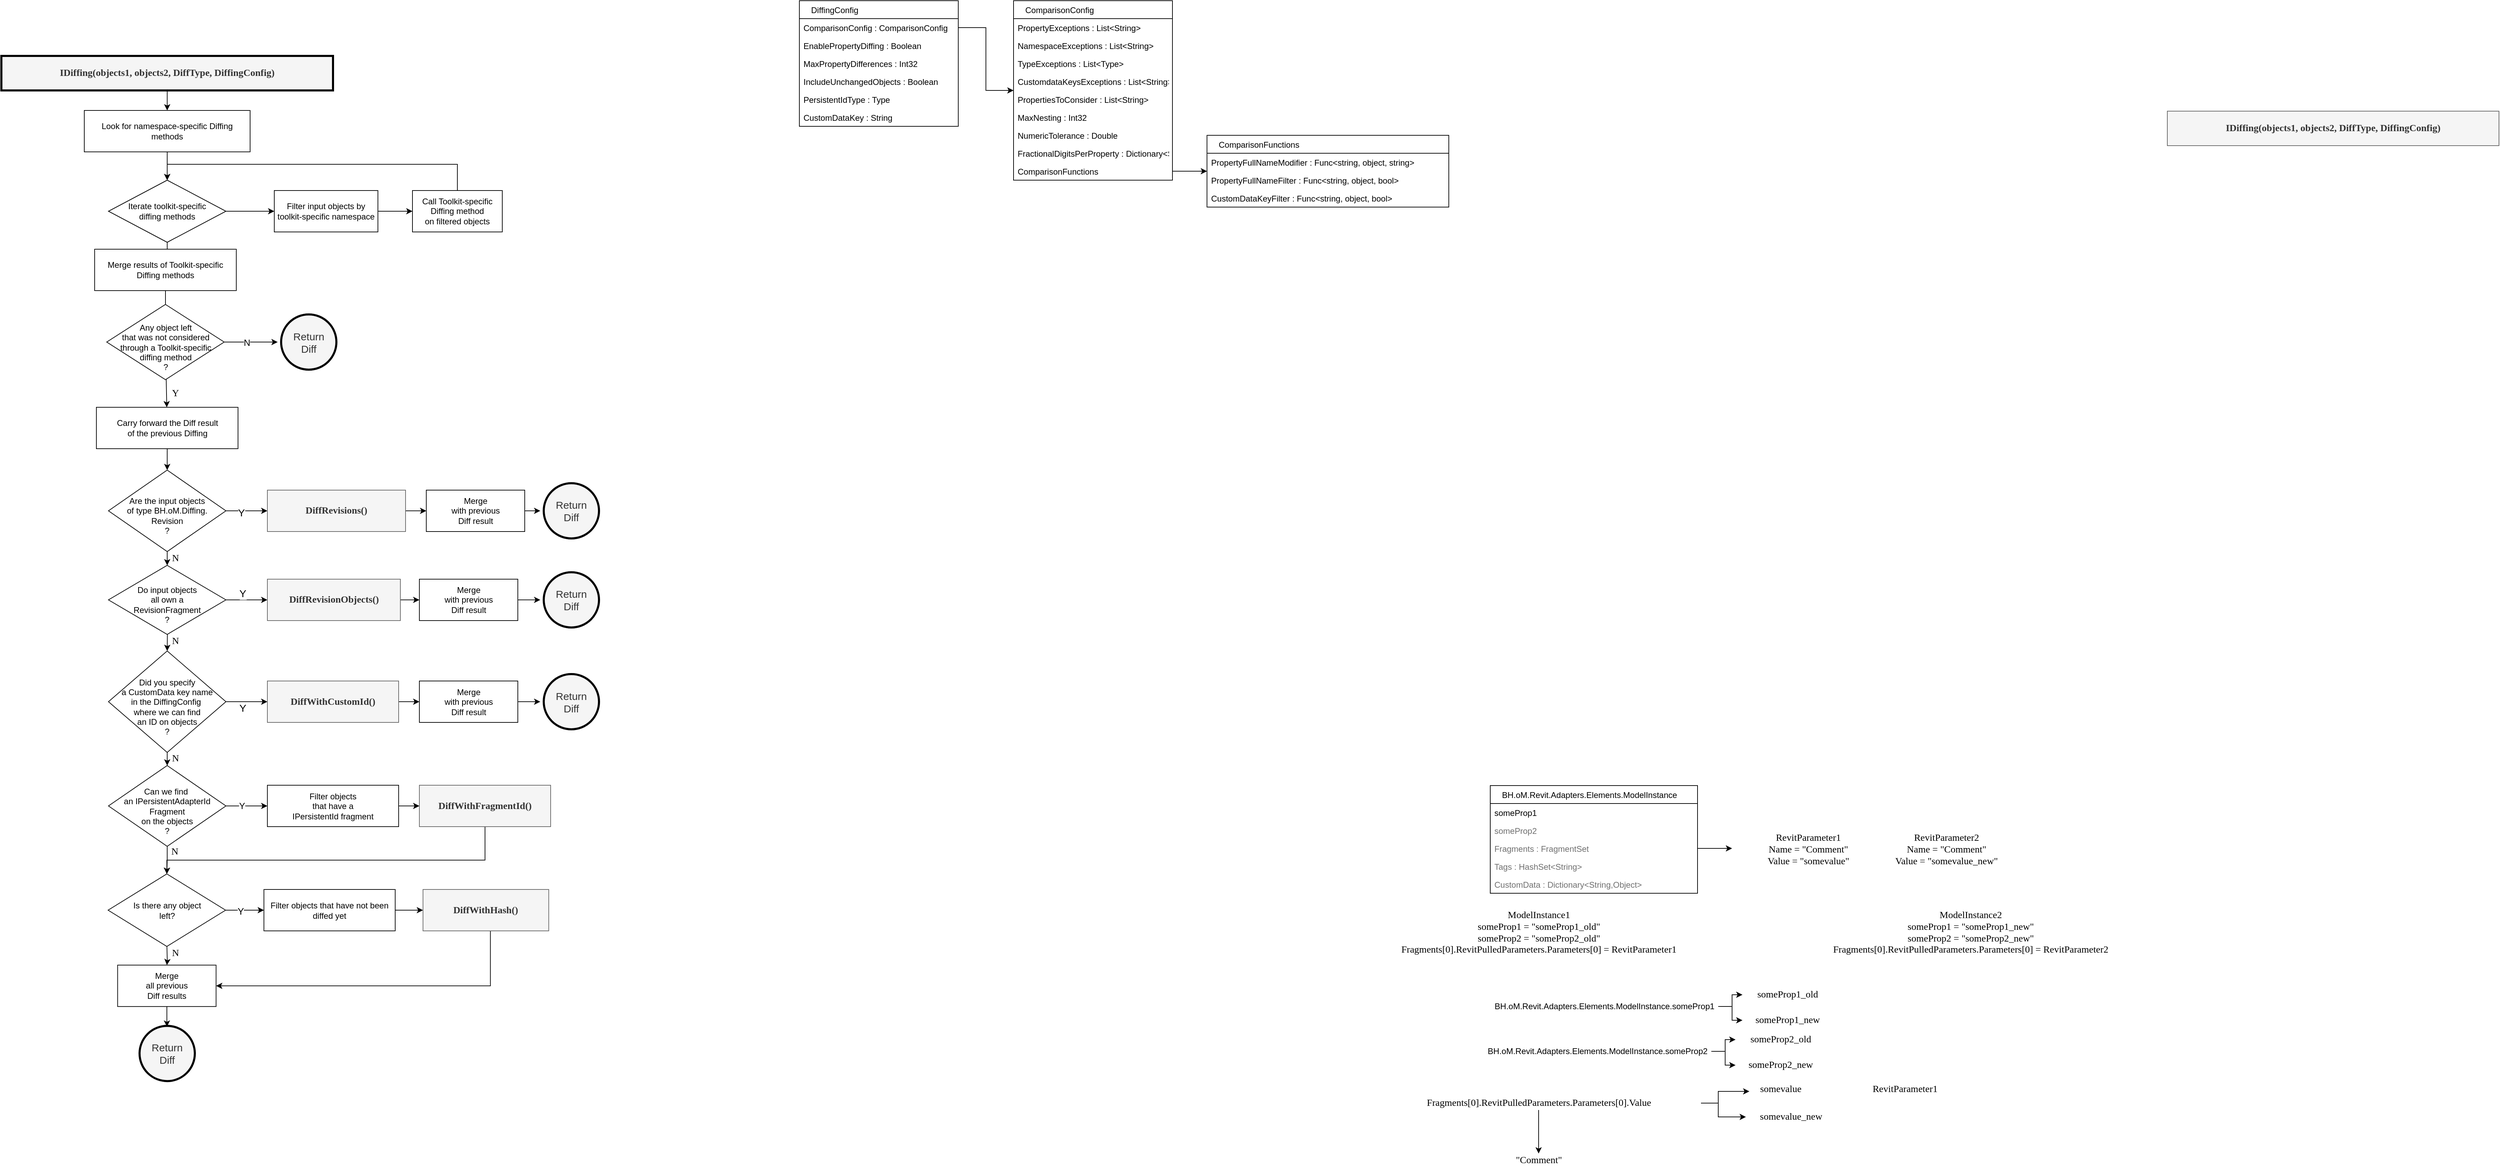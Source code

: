 <mxfile version="13.9.9" type="device"><diagram id="8yJcpCT43EqnIQ-hL9F9" name="Page-1"><mxGraphModel dx="3520" dy="2020" grid="1" gridSize="10" guides="1" tooltips="1" connect="1" arrows="1" fold="1" page="1" pageScale="1" pageWidth="3300" pageHeight="2339" math="0" shadow="0"><root><mxCell id="0"/><mxCell id="1" parent="0"/><mxCell id="-g1VbHpx3aTKHg8sTwfM-41" style="edgeStyle=orthogonalEdgeStyle;rounded=0;orthogonalLoop=1;jettySize=auto;html=1;" parent="1" source="-g1VbHpx3aTKHg8sTwfM-7" target="-g1VbHpx3aTKHg8sTwfM-49" edge="1"><mxGeometry relative="1" as="geometry"><mxPoint x="565" y="330" as="targetPoint"/></mxGeometry></mxCell><mxCell id="-g1VbHpx3aTKHg8sTwfM-7" value="IDiffing(objects1, objects2, DiffType, DiffingConfig)" style="rounded=0;whiteSpace=wrap;html=1;fillColor=#f5f5f5;fontColor=#333333;fontStyle=1;fontFamily=Lucida Console;fontSize=14;strokeWidth=3;" parent="1" vertex="1"><mxGeometry x="325" y="200" width="480" height="50" as="geometry"/></mxCell><mxCell id="-g1VbHpx3aTKHg8sTwfM-8" value="DiffingConfig" style="swimlane;fontStyle=0;childLayout=stackLayout;horizontal=1;startSize=26;fillColor=none;horizontalStack=0;resizeParent=1;resizeParentMax=0;resizeLast=0;collapsible=1;marginBottom=0;fontSize=12;align=left;spacingLeft=15;" parent="1" vertex="1"><mxGeometry x="1480" y="120" width="230" height="182" as="geometry"><mxRectangle x="1090" y="120" width="150" height="26" as="alternateBounds"/></mxGeometry></mxCell><mxCell id="-g1VbHpx3aTKHg8sTwfM-9" value="ComparisonConfig : ComparisonConfig" style="text;strokeColor=none;fillColor=none;align=left;verticalAlign=top;spacingLeft=4;spacingRight=4;overflow=hidden;rotatable=0;points=[[0,0.5],[1,0.5]];portConstraint=eastwest;fontColor=#000000" parent="-g1VbHpx3aTKHg8sTwfM-8" vertex="1"><mxGeometry y="26" width="230" height="26" as="geometry"/></mxCell><mxCell id="-g1VbHpx3aTKHg8sTwfM-10" value="EnablePropertyDiffing : Boolean" style="text;strokeColor=none;fillColor=none;align=left;verticalAlign=top;spacingLeft=4;spacingRight=4;overflow=hidden;rotatable=0;points=[[0,0.5],[1,0.5]];portConstraint=eastwest;fontColor=#000000" parent="-g1VbHpx3aTKHg8sTwfM-8" vertex="1"><mxGeometry y="52" width="230" height="26" as="geometry"/></mxCell><mxCell id="-g1VbHpx3aTKHg8sTwfM-11" value="MaxPropertyDifferences : Int32" style="text;strokeColor=none;fillColor=none;align=left;verticalAlign=top;spacingLeft=4;spacingRight=4;overflow=hidden;rotatable=0;points=[[0,0.5],[1,0.5]];portConstraint=eastwest;fontColor=#000000" parent="-g1VbHpx3aTKHg8sTwfM-8" vertex="1"><mxGeometry y="78" width="230" height="26" as="geometry"/></mxCell><mxCell id="-g1VbHpx3aTKHg8sTwfM-12" value="IncludeUnchangedObjects : Boolean" style="text;strokeColor=none;fillColor=none;align=left;verticalAlign=top;spacingLeft=4;spacingRight=4;overflow=hidden;rotatable=0;points=[[0,0.5],[1,0.5]];portConstraint=eastwest;fontColor=#000000" parent="-g1VbHpx3aTKHg8sTwfM-8" vertex="1"><mxGeometry y="104" width="230" height="26" as="geometry"/></mxCell><mxCell id="-g1VbHpx3aTKHg8sTwfM-13" value="PersistentIdType : Type" style="text;strokeColor=none;fillColor=none;align=left;verticalAlign=top;spacingLeft=4;spacingRight=4;overflow=hidden;rotatable=0;points=[[0,0.5],[1,0.5]];portConstraint=eastwest;fontColor=#000000" parent="-g1VbHpx3aTKHg8sTwfM-8" vertex="1"><mxGeometry y="130" width="230" height="26" as="geometry"/></mxCell><mxCell id="-g1VbHpx3aTKHg8sTwfM-14" value="CustomDataKey : String" style="text;strokeColor=none;fillColor=none;align=left;verticalAlign=top;spacingLeft=4;spacingRight=4;overflow=hidden;rotatable=0;points=[[0,0.5],[1,0.5]];portConstraint=eastwest;fontColor=#000000" parent="-g1VbHpx3aTKHg8sTwfM-8" vertex="1"><mxGeometry y="156" width="230" height="26" as="geometry"/></mxCell><mxCell id="-g1VbHpx3aTKHg8sTwfM-15" value="ComparisonConfig" style="swimlane;fontStyle=0;childLayout=stackLayout;horizontal=1;startSize=26;fillColor=none;horizontalStack=0;resizeParent=1;resizeParentMax=0;resizeLast=0;collapsible=1;marginBottom=0;fontSize=12;align=left;spacingLeft=15;" parent="1" vertex="1"><mxGeometry x="1790" y="120" width="230" height="260" as="geometry"><mxRectangle x="460" y="330" width="150" height="26" as="alternateBounds"/></mxGeometry></mxCell><mxCell id="-g1VbHpx3aTKHg8sTwfM-16" value="PropertyExceptions : List&lt;String&gt;" style="text;strokeColor=none;fillColor=none;align=left;verticalAlign=top;spacingLeft=4;spacingRight=4;overflow=hidden;rotatable=0;points=[[0,0.5],[1,0.5]];portConstraint=eastwest;fontColor=#000000" parent="-g1VbHpx3aTKHg8sTwfM-15" vertex="1"><mxGeometry y="26" width="230" height="26" as="geometry"/></mxCell><mxCell id="-g1VbHpx3aTKHg8sTwfM-17" value="NamespaceExceptions : List&lt;String&gt;" style="text;strokeColor=none;fillColor=none;align=left;verticalAlign=top;spacingLeft=4;spacingRight=4;overflow=hidden;rotatable=0;points=[[0,0.5],[1,0.5]];portConstraint=eastwest;fontColor=#000000" parent="-g1VbHpx3aTKHg8sTwfM-15" vertex="1"><mxGeometry y="52" width="230" height="26" as="geometry"/></mxCell><mxCell id="-g1VbHpx3aTKHg8sTwfM-18" value="TypeExceptions : List&lt;Type&gt;" style="text;strokeColor=none;fillColor=none;align=left;verticalAlign=top;spacingLeft=4;spacingRight=4;overflow=hidden;rotatable=0;points=[[0,0.5],[1,0.5]];portConstraint=eastwest;fontColor=#000000" parent="-g1VbHpx3aTKHg8sTwfM-15" vertex="1"><mxGeometry y="78" width="230" height="26" as="geometry"/></mxCell><mxCell id="-g1VbHpx3aTKHg8sTwfM-19" value="CustomdataKeysExceptions : List&lt;String&gt;" style="text;strokeColor=none;fillColor=none;align=left;verticalAlign=top;spacingLeft=4;spacingRight=4;overflow=hidden;rotatable=0;points=[[0,0.5],[1,0.5]];portConstraint=eastwest;fontColor=#000000" parent="-g1VbHpx3aTKHg8sTwfM-15" vertex="1"><mxGeometry y="104" width="230" height="26" as="geometry"/></mxCell><mxCell id="-g1VbHpx3aTKHg8sTwfM-20" value="PropertiesToConsider : List&lt;String&gt;" style="text;strokeColor=none;fillColor=none;align=left;verticalAlign=top;spacingLeft=4;spacingRight=4;overflow=hidden;rotatable=0;points=[[0,0.5],[1,0.5]];portConstraint=eastwest;fontColor=#000000" parent="-g1VbHpx3aTKHg8sTwfM-15" vertex="1"><mxGeometry y="130" width="230" height="26" as="geometry"/></mxCell><mxCell id="-g1VbHpx3aTKHg8sTwfM-21" value="MaxNesting : Int32" style="text;strokeColor=none;fillColor=none;align=left;verticalAlign=top;spacingLeft=4;spacingRight=4;overflow=hidden;rotatable=0;points=[[0,0.5],[1,0.5]];portConstraint=eastwest;fontColor=#000000" parent="-g1VbHpx3aTKHg8sTwfM-15" vertex="1"><mxGeometry y="156" width="230" height="26" as="geometry"/></mxCell><mxCell id="-g1VbHpx3aTKHg8sTwfM-22" value="NumericTolerance : Double" style="text;strokeColor=none;fillColor=none;align=left;verticalAlign=top;spacingLeft=4;spacingRight=4;overflow=hidden;rotatable=0;points=[[0,0.5],[1,0.5]];portConstraint=eastwest;fontColor=#000000" parent="-g1VbHpx3aTKHg8sTwfM-15" vertex="1"><mxGeometry y="182" width="230" height="26" as="geometry"/></mxCell><mxCell id="-g1VbHpx3aTKHg8sTwfM-23" value="FractionalDigitsPerProperty : Dictionary&lt;String,Int32&gt;" style="text;strokeColor=none;fillColor=none;align=left;verticalAlign=top;spacingLeft=4;spacingRight=4;overflow=hidden;rotatable=0;points=[[0,0.5],[1,0.5]];portConstraint=eastwest;fontColor=#000000" parent="-g1VbHpx3aTKHg8sTwfM-15" vertex="1"><mxGeometry y="208" width="230" height="26" as="geometry"/></mxCell><mxCell id="-g1VbHpx3aTKHg8sTwfM-36" value="ComparisonFunctions" style="text;strokeColor=none;fillColor=none;align=left;verticalAlign=top;spacingLeft=4;spacingRight=4;overflow=hidden;rotatable=0;points=[[0,0.5],[1,0.5]];portConstraint=eastwest;fontColor=#000000" parent="-g1VbHpx3aTKHg8sTwfM-15" vertex="1"><mxGeometry y="234" width="230" height="26" as="geometry"/></mxCell><mxCell id="-g1VbHpx3aTKHg8sTwfM-24" style="edgeStyle=orthogonalEdgeStyle;rounded=0;orthogonalLoop=1;jettySize=auto;html=1;" parent="1" source="-g1VbHpx3aTKHg8sTwfM-9" target="-g1VbHpx3aTKHg8sTwfM-15" edge="1"><mxGeometry relative="1" as="geometry"/></mxCell><mxCell id="-g1VbHpx3aTKHg8sTwfM-25" value="ComparisonFunctions" style="swimlane;fontStyle=0;childLayout=stackLayout;horizontal=1;startSize=26;fillColor=none;horizontalStack=0;resizeParent=1;resizeParentMax=0;resizeLast=0;collapsible=1;marginBottom=0;fontSize=12;align=left;spacingLeft=15;" parent="1" vertex="1"><mxGeometry x="2070" y="315" width="350" height="104" as="geometry"><mxRectangle x="460" y="330" width="150" height="26" as="alternateBounds"/></mxGeometry></mxCell><mxCell id="-g1VbHpx3aTKHg8sTwfM-26" value="PropertyFullNameModifier : Func&lt;string, object, string&gt;&#10;" style="text;strokeColor=none;fillColor=none;align=left;verticalAlign=top;spacingLeft=4;spacingRight=4;overflow=hidden;rotatable=0;points=[[0,0.5],[1,0.5]];portConstraint=eastwest;fontColor=#000000" parent="-g1VbHpx3aTKHg8sTwfM-25" vertex="1"><mxGeometry y="26" width="350" height="26" as="geometry"/></mxCell><mxCell id="-g1VbHpx3aTKHg8sTwfM-34" value="PropertyFullNameFilter : Func&lt;string, object, bool&gt; &#10;" style="text;strokeColor=none;fillColor=none;align=left;verticalAlign=top;spacingLeft=4;spacingRight=4;overflow=hidden;rotatable=0;points=[[0,0.5],[1,0.5]];portConstraint=eastwest;fontColor=#000000" parent="-g1VbHpx3aTKHg8sTwfM-25" vertex="1"><mxGeometry y="52" width="350" height="26" as="geometry"/></mxCell><mxCell id="-g1VbHpx3aTKHg8sTwfM-35" value="CustomDataKeyFilter : Func&lt;string, object, bool&gt; &#10;&#10;" style="text;strokeColor=none;fillColor=none;align=left;verticalAlign=top;spacingLeft=4;spacingRight=4;overflow=hidden;rotatable=0;points=[[0,0.5],[1,0.5]];portConstraint=eastwest;fontColor=#000000" parent="-g1VbHpx3aTKHg8sTwfM-25" vertex="1"><mxGeometry y="78" width="350" height="26" as="geometry"/></mxCell><mxCell id="-g1VbHpx3aTKHg8sTwfM-38" style="edgeStyle=orthogonalEdgeStyle;rounded=0;orthogonalLoop=1;jettySize=auto;html=1;" parent="1" source="-g1VbHpx3aTKHg8sTwfM-36" target="-g1VbHpx3aTKHg8sTwfM-25" edge="1"><mxGeometry relative="1" as="geometry"/></mxCell><mxCell id="-g1VbHpx3aTKHg8sTwfM-44" style="edgeStyle=orthogonalEdgeStyle;rounded=0;orthogonalLoop=1;jettySize=auto;html=1;entryX=0;entryY=0.5;entryDx=0;entryDy=0;" parent="1" source="-g1VbHpx3aTKHg8sTwfM-43" edge="1" target="-g1VbHpx3aTKHg8sTwfM-45"><mxGeometry relative="1" as="geometry"><mxPoint x="770" y="456" as="targetPoint"/></mxGeometry></mxCell><mxCell id="-g1VbHpx3aTKHg8sTwfM-53" style="edgeStyle=orthogonalEdgeStyle;rounded=0;orthogonalLoop=1;jettySize=auto;html=1;" parent="1" edge="1"><mxGeometry relative="1" as="geometry"><mxPoint x="565" y="540" as="targetPoint"/><mxPoint x="565" y="470" as="sourcePoint"/></mxGeometry></mxCell><mxCell id="-g1VbHpx3aTKHg8sTwfM-43" value="Iterate toolkit-specific&lt;br&gt;diffing methods" style="rhombus;whiteSpace=wrap;html=1;align=center;" parent="1" vertex="1"><mxGeometry x="480" y="380" width="170" height="90" as="geometry"/></mxCell><mxCell id="-g1VbHpx3aTKHg8sTwfM-51" style="edgeStyle=orthogonalEdgeStyle;rounded=0;orthogonalLoop=1;jettySize=auto;html=1;" parent="1" source="-g1VbHpx3aTKHg8sTwfM-45" target="-g1VbHpx3aTKHg8sTwfM-46" edge="1"><mxGeometry relative="1" as="geometry"/></mxCell><mxCell id="-g1VbHpx3aTKHg8sTwfM-45" value="Filter input objects by toolkit-specific namespace" style="rounded=0;whiteSpace=wrap;html=1;align=center;" parent="1" vertex="1"><mxGeometry x="720" y="395" width="150" height="60" as="geometry"/></mxCell><mxCell id="-g1VbHpx3aTKHg8sTwfM-52" style="edgeStyle=orthogonalEdgeStyle;rounded=0;orthogonalLoop=1;jettySize=auto;html=1;entryX=0.5;entryY=0;entryDx=0;entryDy=0;" parent="1" source="-g1VbHpx3aTKHg8sTwfM-46" target="-g1VbHpx3aTKHg8sTwfM-43" edge="1"><mxGeometry relative="1" as="geometry"><Array as="points"><mxPoint x="985" y="357"/><mxPoint x="565" y="357"/></Array></mxGeometry></mxCell><mxCell id="-g1VbHpx3aTKHg8sTwfM-46" value="Call Toolkit-specific Diffing method&lt;br&gt;on filtered objects" style="rounded=0;whiteSpace=wrap;html=1;align=center;" parent="1" vertex="1"><mxGeometry x="920" y="395" width="130" height="60" as="geometry"/></mxCell><mxCell id="-g1VbHpx3aTKHg8sTwfM-50" style="edgeStyle=orthogonalEdgeStyle;rounded=0;orthogonalLoop=1;jettySize=auto;html=1;" parent="1" source="-g1VbHpx3aTKHg8sTwfM-49" target="-g1VbHpx3aTKHg8sTwfM-43" edge="1"><mxGeometry relative="1" as="geometry"/></mxCell><mxCell id="-g1VbHpx3aTKHg8sTwfM-49" value="Look for namespace-specific Diffing methods" style="rounded=0;whiteSpace=wrap;html=1;align=center;" parent="1" vertex="1"><mxGeometry x="445" y="279" width="240" height="60" as="geometry"/></mxCell><mxCell id="-g1VbHpx3aTKHg8sTwfM-55" style="edgeStyle=orthogonalEdgeStyle;rounded=0;orthogonalLoop=1;jettySize=auto;html=1;" parent="1" source="-g1VbHpx3aTKHg8sTwfM-54" edge="1"><mxGeometry relative="1" as="geometry"><mxPoint x="562.5" y="614" as="targetPoint"/></mxGeometry></mxCell><mxCell id="-g1VbHpx3aTKHg8sTwfM-54" value="Merge results of Toolkit-specific Diffing methods" style="rounded=0;whiteSpace=wrap;html=1;align=center;" parent="1" vertex="1"><mxGeometry x="460" y="480" width="205" height="60" as="geometry"/></mxCell><mxCell id="-g1VbHpx3aTKHg8sTwfM-57" style="edgeStyle=orthogonalEdgeStyle;rounded=0;orthogonalLoop=1;jettySize=auto;html=1;" parent="1" source="-g1VbHpx3aTKHg8sTwfM-56" target="-g1VbHpx3aTKHg8sTwfM-59" edge="1"><mxGeometry relative="1" as="geometry"><mxPoint x="700" y="640" as="targetPoint"/><Array as="points"/></mxGeometry></mxCell><mxCell id="-g1VbHpx3aTKHg8sTwfM-60" value="N" style="edgeLabel;html=1;align=center;verticalAlign=middle;resizable=0;points=[];fontSize=13;" parent="-g1VbHpx3aTKHg8sTwfM-57" vertex="1" connectable="0"><mxGeometry x="-0.156" relative="1" as="geometry"><mxPoint as="offset"/></mxGeometry></mxCell><mxCell id="RZiiIfySbgfar2JYxw7S-12" style="edgeStyle=none;rounded=0;orthogonalLoop=1;jettySize=auto;html=1;endArrow=classic;endFill=1;fontFamily=Verdana;fontSize=14;" edge="1" parent="1" source="-g1VbHpx3aTKHg8sTwfM-56" target="-g1VbHpx3aTKHg8sTwfM-67"><mxGeometry relative="1" as="geometry"/></mxCell><mxCell id="-g1VbHpx3aTKHg8sTwfM-56" value="&lt;br&gt;Any object left &lt;br&gt;that was not considered&lt;br&gt;through a Toolkit-specific&lt;br&gt;diffing method&lt;br&gt;?" style="rhombus;whiteSpace=wrap;html=1;align=center;" parent="1" vertex="1"><mxGeometry x="477.5" y="560" width="170" height="109" as="geometry"/></mxCell><mxCell id="-g1VbHpx3aTKHg8sTwfM-59" value="Return&lt;br style=&quot;font-size: 15px;&quot;&gt;Diff" style="ellipse;whiteSpace=wrap;html=1;aspect=fixed;align=center;fontSize=15;fillColor=#f5f5f5;fontColor=#333333;strokeWidth=3;perimeterSpacing=5;" parent="1" vertex="1"><mxGeometry x="729.9" y="574.5" width="80" height="80" as="geometry"/></mxCell><mxCell id="-g1VbHpx3aTKHg8sTwfM-66" style="edgeStyle=orthogonalEdgeStyle;rounded=0;orthogonalLoop=1;jettySize=auto;html=1;entryX=0;entryY=0.5;entryDx=0;entryDy=0;" parent="1" source="-g1VbHpx3aTKHg8sTwfM-64" target="-g1VbHpx3aTKHg8sTwfM-65" edge="1"><mxGeometry relative="1" as="geometry"/></mxCell><mxCell id="-g1VbHpx3aTKHg8sTwfM-74" value="Y" style="edgeLabel;html=1;align=center;verticalAlign=middle;resizable=0;points=[];fontSize=15;" parent="-g1VbHpx3aTKHg8sTwfM-66" vertex="1" connectable="0"><mxGeometry x="-0.277" y="-2" relative="1" as="geometry"><mxPoint as="offset"/></mxGeometry></mxCell><mxCell id="-g1VbHpx3aTKHg8sTwfM-75" style="edgeStyle=orthogonalEdgeStyle;rounded=0;orthogonalLoop=1;jettySize=auto;html=1;entryX=0.5;entryY=0;entryDx=0;entryDy=0;" parent="1" source="-g1VbHpx3aTKHg8sTwfM-64" target="-g1VbHpx3aTKHg8sTwfM-73" edge="1"><mxGeometry relative="1" as="geometry"/></mxCell><mxCell id="-g1VbHpx3aTKHg8sTwfM-64" value="&lt;br&gt;Are the input objects&lt;br&gt;of type BH.oM.Diffing.&lt;br&gt;Revision&lt;br&gt;?" style="rhombus;whiteSpace=wrap;html=1;align=center;" parent="1" vertex="1"><mxGeometry x="480" y="800" width="170" height="118" as="geometry"/></mxCell><mxCell id="-g1VbHpx3aTKHg8sTwfM-70" value="" style="edgeStyle=orthogonalEdgeStyle;rounded=0;orthogonalLoop=1;jettySize=auto;html=1;" parent="1" source="-g1VbHpx3aTKHg8sTwfM-65" target="-g1VbHpx3aTKHg8sTwfM-69" edge="1"><mxGeometry relative="1" as="geometry"/></mxCell><mxCell id="-g1VbHpx3aTKHg8sTwfM-65" value="DiffRevisions()" style="rounded=0;whiteSpace=wrap;html=1;align=center;fontSize=14;fontStyle=1;fontFamily=Lucida Console;fillColor=#f5f5f5;strokeColor=#666666;fontColor=#333333;" parent="1" vertex="1"><mxGeometry x="710" y="829" width="200" height="60" as="geometry"/></mxCell><mxCell id="-g1VbHpx3aTKHg8sTwfM-68" style="edgeStyle=orthogonalEdgeStyle;rounded=0;orthogonalLoop=1;jettySize=auto;html=1;entryX=0.5;entryY=0;entryDx=0;entryDy=0;" parent="1" source="-g1VbHpx3aTKHg8sTwfM-67" target="-g1VbHpx3aTKHg8sTwfM-64" edge="1"><mxGeometry relative="1" as="geometry"/></mxCell><mxCell id="-g1VbHpx3aTKHg8sTwfM-67" value="Carry forward the Diff result&lt;br&gt;of the previous Diffing" style="rounded=0;whiteSpace=wrap;html=1;align=center;" parent="1" vertex="1"><mxGeometry x="462.5" y="709" width="205" height="60" as="geometry"/></mxCell><mxCell id="-g1VbHpx3aTKHg8sTwfM-72" style="edgeStyle=orthogonalEdgeStyle;rounded=0;orthogonalLoop=1;jettySize=auto;html=1;entryX=0;entryY=0.5;entryDx=0;entryDy=0;" parent="1" source="-g1VbHpx3aTKHg8sTwfM-69" target="-g1VbHpx3aTKHg8sTwfM-71" edge="1"><mxGeometry relative="1" as="geometry"/></mxCell><mxCell id="-g1VbHpx3aTKHg8sTwfM-69" value="Merge&lt;br&gt;with previous&lt;br&gt;Diff result" style="rounded=0;whiteSpace=wrap;html=1;align=center;" parent="1" vertex="1"><mxGeometry x="940" y="829" width="142.5" height="60" as="geometry"/></mxCell><mxCell id="-g1VbHpx3aTKHg8sTwfM-71" value="Return&lt;br style=&quot;font-size: 15px;&quot;&gt;Diff" style="ellipse;whiteSpace=wrap;html=1;aspect=fixed;align=center;fontSize=15;fillColor=#f5f5f5;fontColor=#333333;strokeWidth=3;perimeterSpacing=5;" parent="1" vertex="1"><mxGeometry x="1110" y="819" width="80" height="80" as="geometry"/></mxCell><mxCell id="-g1VbHpx3aTKHg8sTwfM-82" style="edgeStyle=orthogonalEdgeStyle;rounded=0;orthogonalLoop=1;jettySize=auto;html=1;" parent="1" source="-g1VbHpx3aTKHg8sTwfM-73" target="-g1VbHpx3aTKHg8sTwfM-78" edge="1"><mxGeometry relative="1" as="geometry"/></mxCell><mxCell id="-g1VbHpx3aTKHg8sTwfM-91" style="edgeStyle=orthogonalEdgeStyle;rounded=0;orthogonalLoop=1;jettySize=auto;html=1;entryX=0.5;entryY=0;entryDx=0;entryDy=0;" parent="1" target="-g1VbHpx3aTKHg8sTwfM-84" edge="1"><mxGeometry relative="1" as="geometry"><mxPoint x="565" y="978" as="sourcePoint"/></mxGeometry></mxCell><mxCell id="-g1VbHpx3aTKHg8sTwfM-73" value="&lt;br&gt;Do input objects&lt;br&gt;all own&amp;nbsp;a &lt;br&gt;RevisionFragment&lt;br&gt;?" style="rhombus;whiteSpace=wrap;html=1;align=center;" parent="1" vertex="1"><mxGeometry x="480" y="938" width="170" height="100" as="geometry"/></mxCell><mxCell id="-g1VbHpx3aTKHg8sTwfM-76" value="Y" style="edgeLabel;html=1;align=center;verticalAlign=middle;resizable=0;points=[];fontSize=15;" parent="1" vertex="1" connectable="0"><mxGeometry x="674" y="978" as="geometry"/></mxCell><mxCell id="-g1VbHpx3aTKHg8sTwfM-77" value="" style="edgeStyle=orthogonalEdgeStyle;rounded=0;orthogonalLoop=1;jettySize=auto;html=1;" parent="1" source="-g1VbHpx3aTKHg8sTwfM-78" target="-g1VbHpx3aTKHg8sTwfM-80" edge="1"><mxGeometry relative="1" as="geometry"/></mxCell><mxCell id="-g1VbHpx3aTKHg8sTwfM-78" value="DiffRevisionObjects()" style="rounded=0;whiteSpace=wrap;html=1;align=center;fontSize=14;fontStyle=1;fontFamily=Lucida Console;fillColor=#f5f5f5;strokeColor=#666666;fontColor=#333333;" parent="1" vertex="1"><mxGeometry x="710" y="958" width="192.5" height="60" as="geometry"/></mxCell><mxCell id="-g1VbHpx3aTKHg8sTwfM-79" style="edgeStyle=orthogonalEdgeStyle;rounded=0;orthogonalLoop=1;jettySize=auto;html=1;entryX=0;entryY=0.5;entryDx=0;entryDy=0;" parent="1" source="-g1VbHpx3aTKHg8sTwfM-80" target="-g1VbHpx3aTKHg8sTwfM-81" edge="1"><mxGeometry relative="1" as="geometry"/></mxCell><mxCell id="-g1VbHpx3aTKHg8sTwfM-80" value="Merge&lt;br&gt;with previous&lt;br&gt;Diff result" style="rounded=0;whiteSpace=wrap;html=1;align=center;" parent="1" vertex="1"><mxGeometry x="930" y="958" width="142.5" height="60" as="geometry"/></mxCell><mxCell id="-g1VbHpx3aTKHg8sTwfM-81" value="Return&lt;br style=&quot;font-size: 15px;&quot;&gt;Diff" style="ellipse;whiteSpace=wrap;html=1;aspect=fixed;align=center;fontSize=15;fillColor=#f5f5f5;fontColor=#333333;strokeWidth=3;perimeterSpacing=5;" parent="1" vertex="1"><mxGeometry x="1110" y="948" width="80" height="80" as="geometry"/></mxCell><mxCell id="-g1VbHpx3aTKHg8sTwfM-83" style="edgeStyle=orthogonalEdgeStyle;rounded=0;orthogonalLoop=1;jettySize=auto;html=1;" parent="1" source="-g1VbHpx3aTKHg8sTwfM-84" target="-g1VbHpx3aTKHg8sTwfM-87" edge="1"><mxGeometry relative="1" as="geometry"/></mxCell><mxCell id="-g1VbHpx3aTKHg8sTwfM-92" style="edgeStyle=orthogonalEdgeStyle;rounded=0;orthogonalLoop=1;jettySize=auto;html=1;entryX=0.5;entryY=0;entryDx=0;entryDy=0;" parent="1" source="-g1VbHpx3aTKHg8sTwfM-84" edge="1" target="-g1VbHpx3aTKHg8sTwfM-93"><mxGeometry relative="1" as="geometry"><mxPoint x="565" y="1285" as="targetPoint"/></mxGeometry></mxCell><mxCell id="-g1VbHpx3aTKHg8sTwfM-84" value="&lt;br&gt;Did you specify &lt;br&gt;a CustomData key name&lt;br&gt;in the DiffingConfig&amp;nbsp;&lt;br&gt;where we can find&lt;br&gt;an ID on objects&lt;br&gt;?" style="rhombus;whiteSpace=wrap;html=1;align=center;" parent="1" vertex="1"><mxGeometry x="480" y="1062" width="170" height="147" as="geometry"/></mxCell><mxCell id="-g1VbHpx3aTKHg8sTwfM-85" value="Y" style="edgeLabel;html=1;align=center;verticalAlign=middle;resizable=0;points=[];fontSize=15;" parent="1" vertex="1" connectable="0"><mxGeometry x="674" y="1144" as="geometry"/></mxCell><mxCell id="-g1VbHpx3aTKHg8sTwfM-86" value="" style="edgeStyle=orthogonalEdgeStyle;rounded=0;orthogonalLoop=1;jettySize=auto;html=1;" parent="1" source="-g1VbHpx3aTKHg8sTwfM-87" target="-g1VbHpx3aTKHg8sTwfM-89" edge="1"><mxGeometry relative="1" as="geometry"/></mxCell><mxCell id="-g1VbHpx3aTKHg8sTwfM-87" value="DiffWithCustomId()" style="rounded=0;whiteSpace=wrap;html=1;align=center;fontStyle=1;fontFamily=Lucida Console;fontSize=14;fillColor=#f5f5f5;strokeColor=#666666;fontColor=#333333;" parent="1" vertex="1"><mxGeometry x="710" y="1105.5" width="190" height="60" as="geometry"/></mxCell><mxCell id="-g1VbHpx3aTKHg8sTwfM-88" style="edgeStyle=orthogonalEdgeStyle;rounded=0;orthogonalLoop=1;jettySize=auto;html=1;entryX=0;entryY=0.5;entryDx=0;entryDy=0;" parent="1" source="-g1VbHpx3aTKHg8sTwfM-89" target="-g1VbHpx3aTKHg8sTwfM-90" edge="1"><mxGeometry relative="1" as="geometry"/></mxCell><mxCell id="-g1VbHpx3aTKHg8sTwfM-89" value="Merge&lt;br&gt;with previous&lt;br&gt;Diff result" style="rounded=0;whiteSpace=wrap;html=1;align=center;" parent="1" vertex="1"><mxGeometry x="930" y="1105.5" width="142.5" height="60" as="geometry"/></mxCell><mxCell id="-g1VbHpx3aTKHg8sTwfM-90" value="Return&lt;br style=&quot;font-size: 15px;&quot;&gt;Diff" style="ellipse;whiteSpace=wrap;html=1;aspect=fixed;align=center;fontSize=15;fillColor=#f5f5f5;fontColor=#333333;strokeWidth=3;perimeterSpacing=5;" parent="1" vertex="1"><mxGeometry x="1110" y="1095.5" width="80" height="80" as="geometry"/></mxCell><mxCell id="-g1VbHpx3aTKHg8sTwfM-108" style="edgeStyle=orthogonalEdgeStyle;rounded=0;orthogonalLoop=1;jettySize=auto;html=1;entryX=0.5;entryY=0;entryDx=0;entryDy=0;" parent="1" source="-g1VbHpx3aTKHg8sTwfM-93" target="-g1VbHpx3aTKHg8sTwfM-101" edge="1"><mxGeometry relative="1" as="geometry"/></mxCell><mxCell id="-g1VbHpx3aTKHg8sTwfM-110" style="edgeStyle=orthogonalEdgeStyle;rounded=0;orthogonalLoop=1;jettySize=auto;html=1;" parent="1" source="-g1VbHpx3aTKHg8sTwfM-93" target="-g1VbHpx3aTKHg8sTwfM-109" edge="1"><mxGeometry relative="1" as="geometry"/></mxCell><mxCell id="-g1VbHpx3aTKHg8sTwfM-112" value="Y" style="edgeLabel;html=1;align=center;verticalAlign=middle;resizable=0;points=[];fontSize=13;" parent="-g1VbHpx3aTKHg8sTwfM-110" vertex="1" connectable="0"><mxGeometry x="-0.253" y="1" relative="1" as="geometry"><mxPoint as="offset"/></mxGeometry></mxCell><mxCell id="-g1VbHpx3aTKHg8sTwfM-93" value="&lt;br&gt;Can we find&amp;nbsp;&lt;br&gt;an IPersistentAdapterId Fragment&lt;br&gt;on the objects&lt;br&gt;?&lt;br&gt;" style="rhombus;whiteSpace=wrap;html=1;align=center;" parent="1" vertex="1"><mxGeometry x="480" y="1228" width="170" height="117" as="geometry"/></mxCell><mxCell id="-g1VbHpx3aTKHg8sTwfM-107" style="edgeStyle=orthogonalEdgeStyle;rounded=0;orthogonalLoop=1;jettySize=auto;html=1;entryX=0.5;entryY=0;entryDx=0;entryDy=0;" parent="1" source="-g1VbHpx3aTKHg8sTwfM-94" target="-g1VbHpx3aTKHg8sTwfM-101" edge="1"><mxGeometry relative="1" as="geometry"><Array as="points"><mxPoint x="1025" y="1365"/><mxPoint x="564" y="1365"/></Array></mxGeometry></mxCell><mxCell id="-g1VbHpx3aTKHg8sTwfM-94" value="DiffWithFragmentId()" style="rounded=0;whiteSpace=wrap;html=1;align=center;fontStyle=1;fontFamily=Lucida Console;fillColor=#f5f5f5;strokeColor=#666666;fontColor=#333333;fontSize=14;" parent="1" vertex="1"><mxGeometry x="930" y="1256.5" width="190" height="60" as="geometry"/></mxCell><mxCell id="-g1VbHpx3aTKHg8sTwfM-100" style="edgeStyle=orthogonalEdgeStyle;rounded=0;orthogonalLoop=1;jettySize=auto;html=1;entryX=0;entryY=0.5;entryDx=0;entryDy=0;" parent="1" source="-g1VbHpx3aTKHg8sTwfM-101" target="RZiiIfySbgfar2JYxw7S-10" edge="1"><mxGeometry relative="1" as="geometry"><mxPoint x="690" y="1438" as="targetPoint"/></mxGeometry></mxCell><mxCell id="-g1VbHpx3aTKHg8sTwfM-113" value="Y" style="edgeLabel;html=1;align=center;verticalAlign=middle;resizable=0;points=[];fontSize=14;" parent="-g1VbHpx3aTKHg8sTwfM-100" vertex="1" connectable="0"><mxGeometry x="-0.244" y="-1" relative="1" as="geometry"><mxPoint as="offset"/></mxGeometry></mxCell><mxCell id="-g1VbHpx3aTKHg8sTwfM-115" style="edgeStyle=orthogonalEdgeStyle;rounded=0;orthogonalLoop=1;jettySize=auto;html=1;" parent="1" target="-g1VbHpx3aTKHg8sTwfM-105" edge="1"><mxGeometry relative="1" as="geometry"><mxPoint x="564.6" y="1489.996" as="sourcePoint"/></mxGeometry></mxCell><mxCell id="-g1VbHpx3aTKHg8sTwfM-101" value="Is there any object &lt;br&gt;left?" style="rhombus;whiteSpace=wrap;html=1;align=center;" parent="1" vertex="1"><mxGeometry x="479.5" y="1385" width="170" height="105" as="geometry"/></mxCell><mxCell id="-g1VbHpx3aTKHg8sTwfM-117" style="edgeStyle=orthogonalEdgeStyle;rounded=0;orthogonalLoop=1;jettySize=auto;html=1;entryX=1;entryY=0.5;entryDx=0;entryDy=0;fontFamily=Lucida Console;fontSize=14;exitX=0.536;exitY=0.992;exitDx=0;exitDy=0;exitPerimeter=0;" parent="1" source="-g1VbHpx3aTKHg8sTwfM-103" target="-g1VbHpx3aTKHg8sTwfM-105" edge="1"><mxGeometry relative="1" as="geometry"><Array as="points"><mxPoint x="1033" y="1547"/></Array></mxGeometry></mxCell><mxCell id="-g1VbHpx3aTKHg8sTwfM-103" value="DiffWithHash()" style="rounded=0;whiteSpace=wrap;html=1;align=center;fontFamily=Lucida Console;fontStyle=1;fillColor=#f5f5f5;strokeColor=#666666;fontColor=#333333;fontSize=14;" parent="1" vertex="1"><mxGeometry x="935.25" y="1407.5" width="182" height="60" as="geometry"/></mxCell><mxCell id="-g1VbHpx3aTKHg8sTwfM-116" style="edgeStyle=orthogonalEdgeStyle;rounded=0;orthogonalLoop=1;jettySize=auto;html=1;entryX=0.497;entryY=0.069;entryDx=0;entryDy=0;entryPerimeter=0;" parent="1" source="-g1VbHpx3aTKHg8sTwfM-105" target="-g1VbHpx3aTKHg8sTwfM-106" edge="1"><mxGeometry relative="1" as="geometry"><mxPoint x="564" y="1614.09" as="targetPoint"/></mxGeometry></mxCell><mxCell id="-g1VbHpx3aTKHg8sTwfM-105" value="Merge&lt;br&gt;all previous&lt;br&gt;Diff results" style="rounded=0;whiteSpace=wrap;html=1;align=center;" parent="1" vertex="1"><mxGeometry x="493.25" y="1517.09" width="142.5" height="60" as="geometry"/></mxCell><mxCell id="-g1VbHpx3aTKHg8sTwfM-106" value="Return&lt;br style=&quot;font-size: 15px;&quot;&gt;Diff" style="ellipse;whiteSpace=wrap;html=1;aspect=fixed;align=center;fontSize=15;fillColor=#f5f5f5;fontColor=#333333;strokeWidth=3;perimeterSpacing=5;" parent="1" vertex="1"><mxGeometry x="525" y="1605.09" width="80" height="80" as="geometry"/></mxCell><mxCell id="-g1VbHpx3aTKHg8sTwfM-111" style="edgeStyle=orthogonalEdgeStyle;rounded=0;orthogonalLoop=1;jettySize=auto;html=1;" parent="1" source="-g1VbHpx3aTKHg8sTwfM-109" target="-g1VbHpx3aTKHg8sTwfM-94" edge="1"><mxGeometry relative="1" as="geometry"/></mxCell><mxCell id="-g1VbHpx3aTKHg8sTwfM-109" value="Filter objects&lt;br&gt;that have a &lt;br&gt;IPersistentId fragment" style="rounded=0;whiteSpace=wrap;html=1;align=center;" parent="1" vertex="1"><mxGeometry x="710" y="1256.5" width="190" height="60" as="geometry"/></mxCell><mxCell id="-g1VbHpx3aTKHg8sTwfM-122" value="BH.oM.Revit.Adapters.Elements.ModelInstance" style="swimlane;fontStyle=0;childLayout=stackLayout;horizontal=1;startSize=26;fillColor=none;horizontalStack=0;resizeParent=1;resizeParentMax=0;resizeLast=0;collapsible=1;marginBottom=0;fontSize=12;align=left;spacingLeft=15;" parent="1" vertex="1"><mxGeometry x="2480" y="1257" width="300" height="156" as="geometry"><mxRectangle x="2480" y="1257" width="150" height="26" as="alternateBounds"/></mxGeometry></mxCell><mxCell id="-g1VbHpx3aTKHg8sTwfM-123" value="someProp1" style="text;strokeColor=none;fillColor=none;align=left;verticalAlign=top;spacingLeft=4;spacingRight=4;overflow=hidden;rotatable=0;points=[[0,0.5],[1,0.5]];portConstraint=eastwest;fontColor=#000000" parent="-g1VbHpx3aTKHg8sTwfM-122" vertex="1"><mxGeometry y="26" width="300" height="26" as="geometry"/></mxCell><mxCell id="-g1VbHpx3aTKHg8sTwfM-124" value="someProp2" style="text;strokeColor=none;fillColor=none;align=left;verticalAlign=top;spacingLeft=4;spacingRight=4;overflow=hidden;rotatable=0;points=[[0,0.5],[1,0.5]];portConstraint=eastwest;fontColor=#707070" parent="-g1VbHpx3aTKHg8sTwfM-122" vertex="1"><mxGeometry y="52" width="300" height="26" as="geometry"/></mxCell><mxCell id="-g1VbHpx3aTKHg8sTwfM-126" value="Fragments : FragmentSet" style="text;strokeColor=none;fillColor=none;align=left;verticalAlign=top;spacingLeft=4;spacingRight=4;overflow=hidden;rotatable=0;points=[[0,0.5],[1,0.5]];portConstraint=eastwest;fontColor=#707070" parent="-g1VbHpx3aTKHg8sTwfM-122" vertex="1"><mxGeometry y="78" width="300" height="26" as="geometry"/></mxCell><mxCell id="-g1VbHpx3aTKHg8sTwfM-127" value="Tags : HashSet&lt;String&gt;" style="text;strokeColor=none;fillColor=none;align=left;verticalAlign=top;spacingLeft=4;spacingRight=4;overflow=hidden;rotatable=0;points=[[0,0.5],[1,0.5]];portConstraint=eastwest;fontColor=#707070" parent="-g1VbHpx3aTKHg8sTwfM-122" vertex="1"><mxGeometry y="104" width="300" height="26" as="geometry"/></mxCell><mxCell id="-g1VbHpx3aTKHg8sTwfM-128" value="CustomData : Dictionary&lt;String,Object&gt;" style="text;strokeColor=none;fillColor=none;align=left;verticalAlign=top;spacingLeft=4;spacingRight=4;overflow=hidden;rotatable=0;points=[[0,0.5],[1,0.5]];portConstraint=eastwest;fontColor=#707070" parent="-g1VbHpx3aTKHg8sTwfM-122" vertex="1"><mxGeometry y="130" width="300" height="26" as="geometry"/></mxCell><mxCell id="-g1VbHpx3aTKHg8sTwfM-130" style="edgeStyle=orthogonalEdgeStyle;rounded=0;orthogonalLoop=1;jettySize=auto;html=1;fontFamily=Lucida Console;fontSize=14;" parent="1" source="-g1VbHpx3aTKHg8sTwfM-126" edge="1"><mxGeometry relative="1" as="geometry"><mxPoint x="2830.0" y="1348" as="targetPoint"/></mxGeometry></mxCell><mxCell id="-g1VbHpx3aTKHg8sTwfM-131" value="RevitParameter1&lt;br&gt;Name = &quot;Comment&quot;&lt;br&gt;Value = &quot;somevalue&quot;" style="text;html=1;align=center;verticalAlign=middle;resizable=0;points=[];autosize=1;fontSize=14;fontFamily=Lucida Console;" parent="1" vertex="1"><mxGeometry x="2850" y="1320" width="180" height="60" as="geometry"/></mxCell><mxCell id="-g1VbHpx3aTKHg8sTwfM-133" value="ModelInstance1&lt;br&gt;someProp1 = &quot;someProp1_old&quot;&lt;br&gt;someProp2 = &quot;someProp2_old&quot;&lt;br&gt;Fragments[0].RevitPulledParameters.Parameters[0] = RevitParameter1" style="text;html=1;align=center;verticalAlign=middle;resizable=0;points=[];autosize=1;fontSize=14;fontFamily=Lucida Console;" parent="1" vertex="1"><mxGeometry x="2265" y="1435" width="570" height="70" as="geometry"/></mxCell><mxCell id="-g1VbHpx3aTKHg8sTwfM-134" value="ModelInstance2&lt;br&gt;someProp1 = &quot;someProp1_new&quot;&lt;br&gt;someProp2 = &quot;someProp2_new&quot;&lt;br&gt;Fragments[0].RevitPulledParameters.Parameters[0] = RevitParameter2" style="text;html=1;align=center;verticalAlign=middle;resizable=0;points=[];autosize=1;fontSize=14;fontFamily=Lucida Console;" parent="1" vertex="1"><mxGeometry x="2890" y="1435" width="570" height="70" as="geometry"/></mxCell><mxCell id="-g1VbHpx3aTKHg8sTwfM-135" value="RevitParameter2&lt;br&gt;Name = &quot;Comment&quot;&lt;br&gt;Value = &quot;somevalue_new&quot;" style="text;html=1;align=center;verticalAlign=middle;resizable=0;points=[];autosize=1;fontSize=14;fontFamily=Lucida Console;" parent="1" vertex="1"><mxGeometry x="3035" y="1320" width="210" height="60" as="geometry"/></mxCell><mxCell id="-g1VbHpx3aTKHg8sTwfM-139" style="edgeStyle=orthogonalEdgeStyle;rounded=0;orthogonalLoop=1;jettySize=auto;html=1;fontFamily=Lucida Console;fontSize=14;" parent="1" source="-g1VbHpx3aTKHg8sTwfM-136" target="-g1VbHpx3aTKHg8sTwfM-138" edge="1"><mxGeometry relative="1" as="geometry"/></mxCell><mxCell id="-g1VbHpx3aTKHg8sTwfM-141" style="edgeStyle=orthogonalEdgeStyle;rounded=0;orthogonalLoop=1;jettySize=auto;html=1;fontFamily=Lucida Console;fontSize=14;" parent="1" source="-g1VbHpx3aTKHg8sTwfM-136" target="-g1VbHpx3aTKHg8sTwfM-140" edge="1"><mxGeometry relative="1" as="geometry"/></mxCell><mxCell id="-g1VbHpx3aTKHg8sTwfM-136" value="&lt;span style=&quot;font-family: &amp;#34;helvetica&amp;#34; ; font-size: 12px ; text-align: left&quot;&gt;BH.oM.Revit.Adapters.Elements.ModelInstance.someProp1&lt;/span&gt;" style="text;html=1;align=center;verticalAlign=middle;resizable=0;points=[];autosize=1;fontSize=14;fontFamily=Lucida Console;" parent="1" vertex="1"><mxGeometry x="2480" y="1567" width="330" height="20" as="geometry"/></mxCell><mxCell id="-g1VbHpx3aTKHg8sTwfM-138" value="someProp1_old" style="text;html=1;align=center;verticalAlign=middle;resizable=0;points=[];autosize=1;fontSize=14;fontFamily=Lucida Console;" parent="1" vertex="1"><mxGeometry x="2845" y="1550" width="130" height="20" as="geometry"/></mxCell><mxCell id="-g1VbHpx3aTKHg8sTwfM-140" value="someProp1_new" style="text;html=1;align=center;verticalAlign=middle;resizable=0;points=[];autosize=1;fontSize=14;fontFamily=Lucida Console;" parent="1" vertex="1"><mxGeometry x="2845" y="1587" width="130" height="20" as="geometry"/></mxCell><mxCell id="-g1VbHpx3aTKHg8sTwfM-143" style="edgeStyle=orthogonalEdgeStyle;rounded=0;orthogonalLoop=1;jettySize=auto;html=1;fontFamily=Lucida Console;fontSize=14;" parent="1" source="-g1VbHpx3aTKHg8sTwfM-145" target="-g1VbHpx3aTKHg8sTwfM-146" edge="1"><mxGeometry relative="1" as="geometry"/></mxCell><mxCell id="-g1VbHpx3aTKHg8sTwfM-144" style="edgeStyle=orthogonalEdgeStyle;rounded=0;orthogonalLoop=1;jettySize=auto;html=1;fontFamily=Lucida Console;fontSize=14;" parent="1" source="-g1VbHpx3aTKHg8sTwfM-145" target="-g1VbHpx3aTKHg8sTwfM-147" edge="1"><mxGeometry relative="1" as="geometry"/></mxCell><mxCell id="-g1VbHpx3aTKHg8sTwfM-145" value="&lt;span style=&quot;font-family: &amp;#34;helvetica&amp;#34; ; font-size: 12px ; text-align: left&quot;&gt;BH.oM.Revit.Adapters.Elements.ModelInstance.someProp2&lt;/span&gt;" style="text;html=1;align=center;verticalAlign=middle;resizable=0;points=[];autosize=1;fontSize=14;fontFamily=Lucida Console;" parent="1" vertex="1"><mxGeometry x="2470" y="1632" width="330" height="20" as="geometry"/></mxCell><mxCell id="-g1VbHpx3aTKHg8sTwfM-146" value="someProp2_old" style="text;html=1;align=center;verticalAlign=middle;resizable=0;points=[];autosize=1;fontSize=14;fontFamily=Lucida Console;" parent="1" vertex="1"><mxGeometry x="2835" y="1615" width="130" height="20" as="geometry"/></mxCell><mxCell id="-g1VbHpx3aTKHg8sTwfM-147" value="someProp2_new" style="text;html=1;align=center;verticalAlign=middle;resizable=0;points=[];autosize=1;fontSize=14;fontFamily=Lucida Console;" parent="1" vertex="1"><mxGeometry x="2835" y="1652" width="130" height="20" as="geometry"/></mxCell><mxCell id="-g1VbHpx3aTKHg8sTwfM-152" style="edgeStyle=orthogonalEdgeStyle;rounded=0;orthogonalLoop=1;jettySize=auto;html=1;fontFamily=Lucida Console;fontSize=14;" parent="1" source="-g1VbHpx3aTKHg8sTwfM-154" target="-g1VbHpx3aTKHg8sTwfM-155" edge="1"><mxGeometry relative="1" as="geometry"><Array as="points"><mxPoint x="2810" y="1717"/><mxPoint x="2810" y="1700"/></Array></mxGeometry></mxCell><mxCell id="-g1VbHpx3aTKHg8sTwfM-153" style="edgeStyle=orthogonalEdgeStyle;rounded=0;orthogonalLoop=1;jettySize=auto;html=1;fontFamily=Lucida Console;fontSize=14;" parent="1" source="-g1VbHpx3aTKHg8sTwfM-154" target="-g1VbHpx3aTKHg8sTwfM-156" edge="1"><mxGeometry relative="1" as="geometry"><Array as="points"><mxPoint x="2810" y="1717"/><mxPoint x="2810" y="1737"/></Array></mxGeometry></mxCell><mxCell id="-g1VbHpx3aTKHg8sTwfM-160" value="" style="edgeStyle=orthogonalEdgeStyle;rounded=0;orthogonalLoop=1;jettySize=auto;html=1;fontFamily=Lucida Console;fontSize=14;" parent="1" source="-g1VbHpx3aTKHg8sTwfM-154" target="-g1VbHpx3aTKHg8sTwfM-159" edge="1"><mxGeometry relative="1" as="geometry"/></mxCell><mxCell id="-g1VbHpx3aTKHg8sTwfM-154" value="Fragments[0].RevitPulledParameters.Parameters[0].Value" style="text;html=1;align=center;verticalAlign=middle;resizable=0;points=[];autosize=1;fontSize=14;fontFamily=Lucida Console;" parent="1" vertex="1"><mxGeometry x="2315" y="1707" width="470" height="20" as="geometry"/></mxCell><mxCell id="-g1VbHpx3aTKHg8sTwfM-155" value="somevalue" style="text;html=1;align=center;verticalAlign=middle;resizable=0;points=[];autosize=1;fontSize=14;fontFamily=Lucida Console;" parent="1" vertex="1"><mxGeometry x="2855" y="1687" width="90" height="20" as="geometry"/></mxCell><mxCell id="-g1VbHpx3aTKHg8sTwfM-156" value="somevalue_new" style="text;html=1;align=center;verticalAlign=middle;resizable=0;points=[];autosize=1;fontSize=14;fontFamily=Lucida Console;" parent="1" vertex="1"><mxGeometry x="2850" y="1727" width="130" height="20" as="geometry"/></mxCell><mxCell id="-g1VbHpx3aTKHg8sTwfM-158" value="RevitParameter1" style="text;html=1;align=center;verticalAlign=middle;resizable=0;points=[];autosize=1;fontSize=14;fontFamily=Lucida Console;" parent="1" vertex="1"><mxGeometry x="3010" y="1687" width="140" height="20" as="geometry"/></mxCell><mxCell id="-g1VbHpx3aTKHg8sTwfM-159" value="&quot;Comment&quot;" style="text;html=1;align=center;verticalAlign=middle;resizable=0;points=[];autosize=1;fontSize=14;fontFamily=Lucida Console;" parent="1" vertex="1"><mxGeometry x="2505" y="1790" width="90" height="20" as="geometry"/></mxCell><mxCell id="Sb6ladygKcn3l77Biu9u-1" value="IDiffing(objects1, objects2, DiffType, DiffingConfig)" style="rounded=0;whiteSpace=wrap;html=1;fillColor=#f5f5f5;strokeColor=#666666;fontColor=#333333;fontStyle=1;fontFamily=Lucida Console;fontSize=14;" parent="1" vertex="1"><mxGeometry x="3460" y="280" width="480" height="50" as="geometry"/></mxCell><mxCell id="RZiiIfySbgfar2JYxw7S-3" value="N" style="text;html=1;align=left;verticalAlign=middle;resizable=0;points=[];autosize=1;fontSize=14;fontFamily=Verdana;" vertex="1" parent="1"><mxGeometry x="570" y="918" width="30" height="20" as="geometry"/></mxCell><mxCell id="RZiiIfySbgfar2JYxw7S-4" value="N" style="text;html=1;align=left;verticalAlign=middle;resizable=0;points=[];autosize=1;fontSize=14;fontFamily=Verdana;" vertex="1" parent="1"><mxGeometry x="570" y="1038" width="30" height="20" as="geometry"/></mxCell><mxCell id="RZiiIfySbgfar2JYxw7S-5" value="N" style="text;html=1;align=left;verticalAlign=middle;resizable=0;points=[];autosize=1;fontSize=14;fontFamily=Verdana;" vertex="1" parent="1"><mxGeometry x="570" y="1208" width="30" height="20" as="geometry"/></mxCell><mxCell id="RZiiIfySbgfar2JYxw7S-6" value="N" style="text;html=1;align=left;verticalAlign=middle;resizable=0;points=[];autosize=1;fontSize=14;fontFamily=Verdana;" vertex="1" parent="1"><mxGeometry x="569" y="1343" width="30" height="20" as="geometry"/></mxCell><mxCell id="RZiiIfySbgfar2JYxw7S-8" value="N" style="text;html=1;align=left;verticalAlign=middle;resizable=0;points=[];autosize=1;fontSize=14;fontFamily=Verdana;" vertex="1" parent="1"><mxGeometry x="570" y="1490" width="30" height="20" as="geometry"/></mxCell><mxCell id="RZiiIfySbgfar2JYxw7S-11" style="edgeStyle=none;rounded=0;orthogonalLoop=1;jettySize=auto;html=1;entryX=0;entryY=0.5;entryDx=0;entryDy=0;endArrow=classic;endFill=1;fontFamily=Verdana;fontSize=14;" edge="1" parent="1" source="RZiiIfySbgfar2JYxw7S-10" target="-g1VbHpx3aTKHg8sTwfM-103"><mxGeometry relative="1" as="geometry"/></mxCell><mxCell id="RZiiIfySbgfar2JYxw7S-10" value="Filter objects that have not been diffed yet" style="rounded=0;whiteSpace=wrap;html=1;align=center;" vertex="1" parent="1"><mxGeometry x="705" y="1407.5" width="190" height="60" as="geometry"/></mxCell><mxCell id="RZiiIfySbgfar2JYxw7S-14" value="Y" style="text;html=1;align=left;verticalAlign=middle;resizable=0;points=[];autosize=1;fontSize=14;fontFamily=Verdana;" vertex="1" parent="1"><mxGeometry x="570" y="679" width="20" height="20" as="geometry"/></mxCell></root></mxGraphModel></diagram></mxfile>